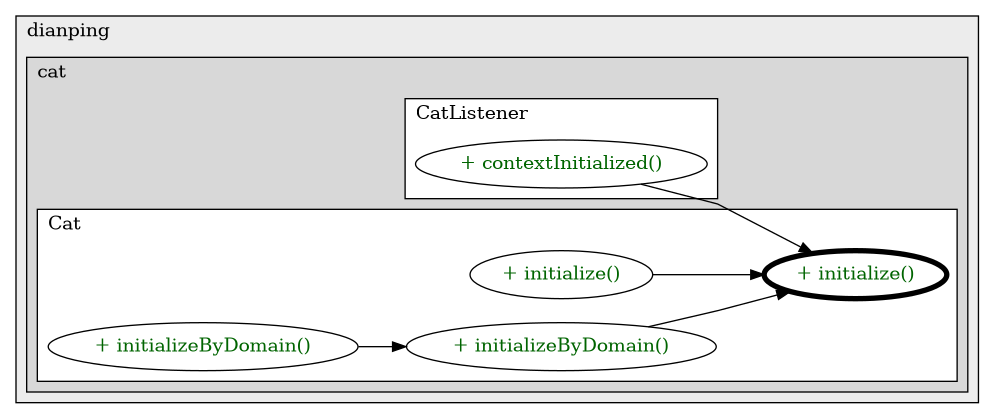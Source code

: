 @startuml

/' diagram meta data start
config=CallConfiguration;
{
  "rootMethod": "com.dianping.cat.Cat#initialize(File)",
  "projectClassification": {
    "searchMode": "OpenProject", // OpenProject, AllProjects
    "includedProjects": "",
    "pathEndKeywords": "*.impl",
    "isClientPath": "",
    "isClientName": "",
    "isTestPath": "",
    "isTestName": "",
    "isMappingPath": "",
    "isMappingName": "",
    "isDataAccessPath": "",
    "isDataAccessName": "",
    "isDataStructurePath": "",
    "isDataStructureName": "",
    "isInterfaceStructuresPath": "",
    "isInterfaceStructuresName": "",
    "isEntryPointPath": "",
    "isEntryPointName": ""
  },
  "graphRestriction": {
    "classPackageExcludeFilter": "",
    "classPackageIncludeFilter": "",
    "classNameExcludeFilter": "",
    "classNameIncludeFilter": "",
    "methodNameExcludeFilter": "",
    "methodNameIncludeFilter": "",
    "removeByInheritance": "", // inheritance/annotation based filtering is done in a second step
    "removeByAnnotation": "",
    "removeByClassPackage": "", // cleanup the graph after inheritance/annotation based filtering is done
    "removeByClassName": "",
    "cutMappings": false,
    "cutEnum": true,
    "cutTests": true,
    "cutClient": true,
    "cutDataAccess": true,
    "cutInterfaceStructures": true,
    "cutDataStructures": true,
    "cutGetterAndSetter": true,
    "cutConstructors": true
  },
  "graphTraversal": {
    "forwardDepth": 3,
    "backwardDepth": 3,
    "classPackageExcludeFilter": "",
    "classPackageIncludeFilter": "",
    "classNameExcludeFilter": "",
    "classNameIncludeFilter": "",
    "methodNameExcludeFilter": "",
    "methodNameIncludeFilter": "",
    "hideMappings": false,
    "hideDataStructures": false,
    "hidePrivateMethods": true,
    "hideInterfaceCalls": true, // indirection: implementation -> interface (is hidden) -> implementation
    "onlyShowApplicationEntryPoints": false // root node is included
  },
  "details": {
    "aggregation": "GroupByClass", // ByClass, GroupByClass, None
    "showMethodParametersTypes": false,
    "showMethodParametersNames": false,
    "showMethodReturnType": false,
    "showPackageLevels": 2,
    "showCallOrder": false,
    "edgeMode": "MethodsOnly", // TypesOnly, MethodsOnly, TypesAndMethods, MethodsAndDirectTypeUsage
    "showDetailedClassStructure": false
  },
  "rootClass": "com.dianping.cat.Cat"
}
diagram meta data end '/



digraph g {
    rankdir="LR"
    splines=polyline
    

'nodes 
subgraph cluster_231963676 { 
   	label=dianping
	labeljust=l
	fillcolor="#ececec"
	style=filled
   
   subgraph cluster_1054235340 { 
   	label=cat
	labeljust=l
	fillcolor="#d8d8d8"
	style=filled
   
   subgraph cluster_1911759116 { 
   	label=CatListener
	labeljust=l
	fillcolor=white
	style=filled
   
   CatListener1985546384XXXcontextInitialized2079444752[
	label="+ contextInitialized()"
	style=filled
	fillcolor=white
	tooltip="CatListener

null"
	fontcolor=darkgreen
];
} 

subgraph cluster_729580959 { 
   	label=Cat
	labeljust=l
	fillcolor=white
	style=filled
   
   Cat2002533913XXXinitialize1814637725[
	label="+ initialize()"
	style=filled
	fillcolor=white
	tooltip="Cat

null"
	fontcolor=darkgreen
];

Cat2002533913XXXinitialize2189724[
	label="+ initialize()"
	style=filled
	fillcolor=white
	tooltip="Cat

null"
	penwidth=4
	fontcolor=darkgreen
];

Cat2002533913XXXinitializeByDomain1308468536[
	label="+ initializeByDomain()"
	style=filled
	fillcolor=white
	tooltip="Cat

null"
	fontcolor=darkgreen
];

Cat2002533913XXXinitializeByDomain642049240[
	label="+ initializeByDomain()"
	style=filled
	fillcolor=white
	tooltip="Cat

null"
	fontcolor=darkgreen
];
} 
} 
} 

'edges    
Cat2002533913XXXinitialize1814637725 -> Cat2002533913XXXinitialize2189724;
Cat2002533913XXXinitializeByDomain1308468536 -> Cat2002533913XXXinitialize2189724;
Cat2002533913XXXinitializeByDomain642049240 -> Cat2002533913XXXinitializeByDomain1308468536;
CatListener1985546384XXXcontextInitialized2079444752 -> Cat2002533913XXXinitialize2189724;
    
}
@enduml